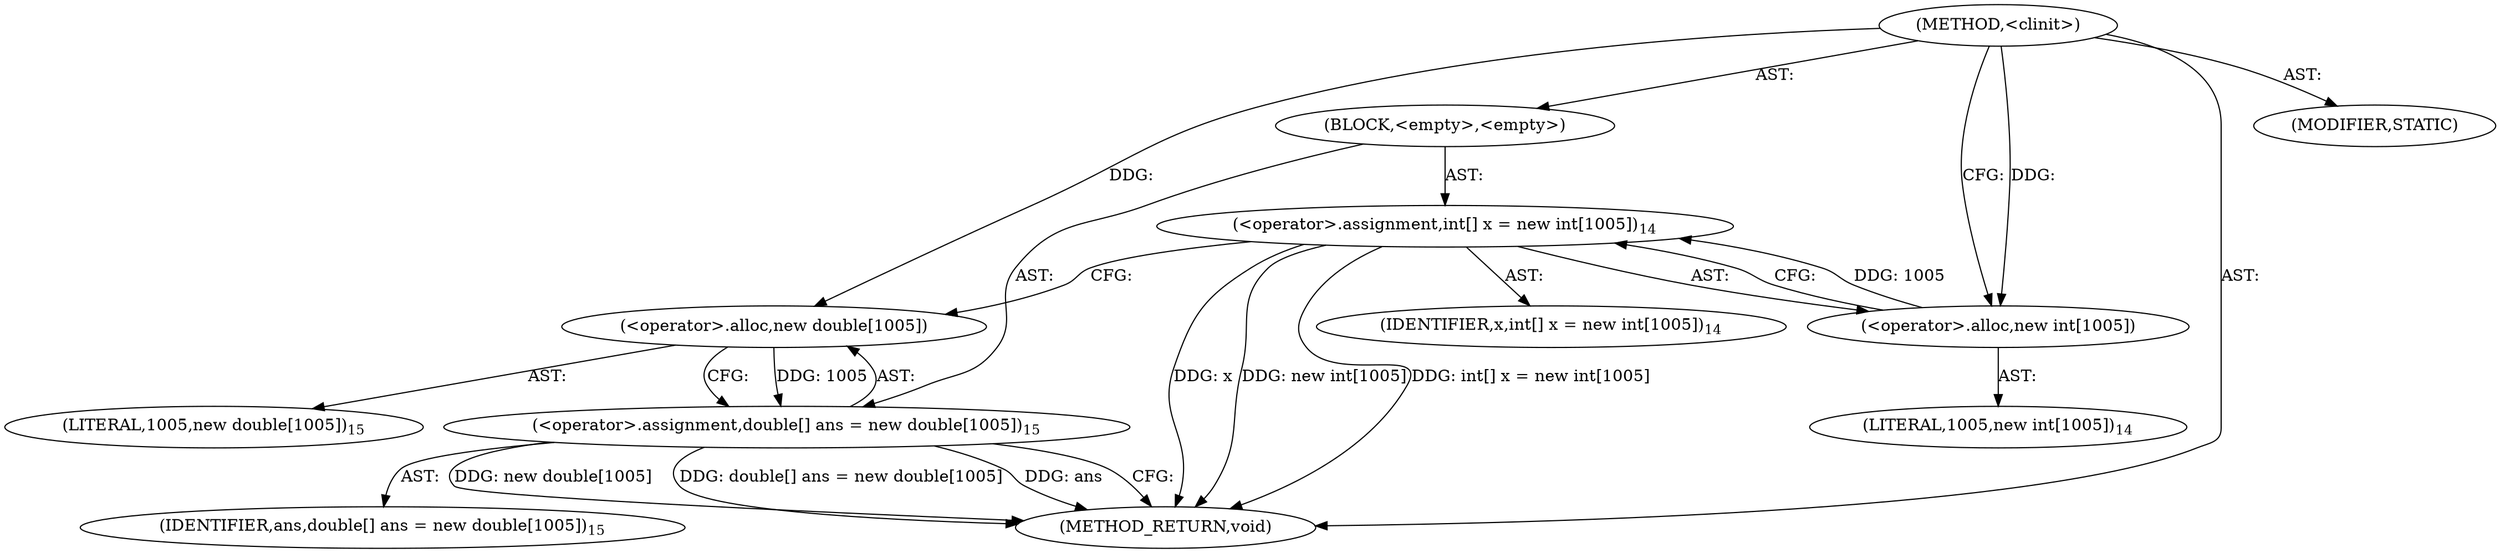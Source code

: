 digraph "&lt;clinit&gt;" {  
"270" [label = <(METHOD,&lt;clinit&gt;)> ]
"271" [label = <(BLOCK,&lt;empty&gt;,&lt;empty&gt;)> ]
"272" [label = <(&lt;operator&gt;.assignment,int[] x = new int[1005])<SUB>14</SUB>> ]
"273" [label = <(IDENTIFIER,x,int[] x = new int[1005])<SUB>14</SUB>> ]
"274" [label = <(&lt;operator&gt;.alloc,new int[1005])> ]
"275" [label = <(LITERAL,1005,new int[1005])<SUB>14</SUB>> ]
"276" [label = <(&lt;operator&gt;.assignment,double[] ans = new double[1005])<SUB>15</SUB>> ]
"277" [label = <(IDENTIFIER,ans,double[] ans = new double[1005])<SUB>15</SUB>> ]
"278" [label = <(&lt;operator&gt;.alloc,new double[1005])> ]
"279" [label = <(LITERAL,1005,new double[1005])<SUB>15</SUB>> ]
"280" [label = <(MODIFIER,STATIC)> ]
"281" [label = <(METHOD_RETURN,void)> ]
  "270" -> "271"  [ label = "AST: "] 
  "270" -> "280"  [ label = "AST: "] 
  "270" -> "281"  [ label = "AST: "] 
  "271" -> "272"  [ label = "AST: "] 
  "271" -> "276"  [ label = "AST: "] 
  "272" -> "273"  [ label = "AST: "] 
  "272" -> "274"  [ label = "AST: "] 
  "274" -> "275"  [ label = "AST: "] 
  "276" -> "277"  [ label = "AST: "] 
  "276" -> "278"  [ label = "AST: "] 
  "278" -> "279"  [ label = "AST: "] 
  "272" -> "278"  [ label = "CFG: "] 
  "276" -> "281"  [ label = "CFG: "] 
  "274" -> "272"  [ label = "CFG: "] 
  "278" -> "276"  [ label = "CFG: "] 
  "270" -> "274"  [ label = "CFG: "] 
  "272" -> "281"  [ label = "DDG: new int[1005]"] 
  "272" -> "281"  [ label = "DDG: int[] x = new int[1005]"] 
  "276" -> "281"  [ label = "DDG: new double[1005]"] 
  "276" -> "281"  [ label = "DDG: double[] ans = new double[1005]"] 
  "272" -> "281"  [ label = "DDG: x"] 
  "276" -> "281"  [ label = "DDG: ans"] 
  "274" -> "272"  [ label = "DDG: 1005"] 
  "278" -> "276"  [ label = "DDG: 1005"] 
  "270" -> "274"  [ label = "DDG: "] 
  "270" -> "278"  [ label = "DDG: "] 
}
